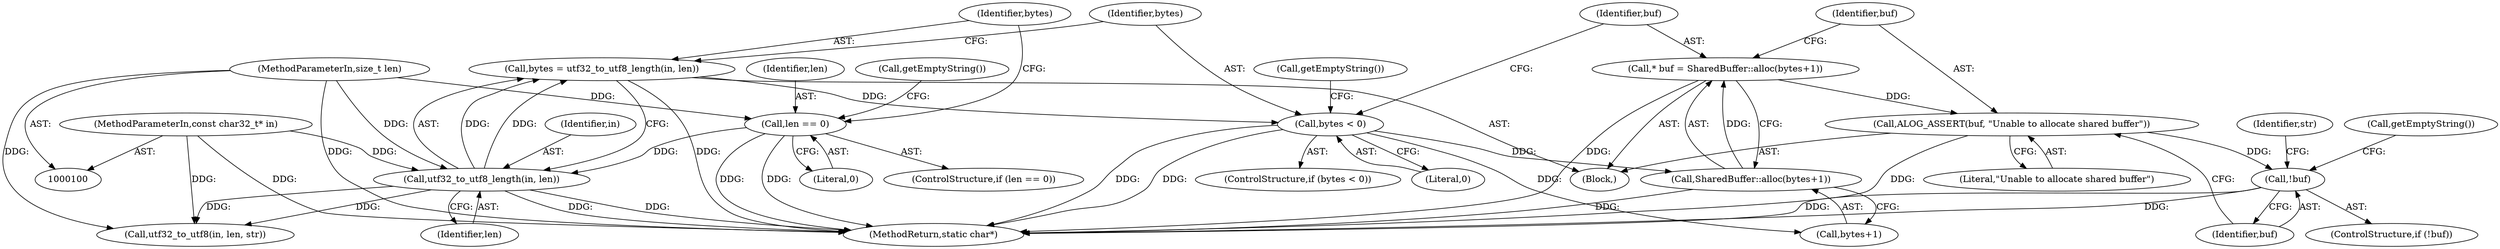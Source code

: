 digraph "1_Android_ecf5fd58a8f50362ce9e8d4245a33d56f29f142b_0@pointer" {
"1000131" [label="(Call,ALOG_ASSERT(buf, \"Unable to allocate shared buffer\"))"];
"1000125" [label="(Call,* buf = SharedBuffer::alloc(bytes+1))"];
"1000127" [label="(Call,SharedBuffer::alloc(bytes+1))"];
"1000118" [label="(Call,bytes < 0)"];
"1000112" [label="(Call,bytes = utf32_to_utf8_length(in, len))"];
"1000114" [label="(Call,utf32_to_utf8_length(in, len))"];
"1000101" [label="(MethodParameterIn,const char32_t* in)"];
"1000105" [label="(Call,len == 0)"];
"1000102" [label="(MethodParameterIn,size_t len)"];
"1000135" [label="(Call,!buf)"];
"1000139" [label="(Call,getEmptyString())"];
"1000126" [label="(Identifier,buf)"];
"1000128" [label="(Call,bytes+1)"];
"1000104" [label="(ControlStructure,if (len == 0))"];
"1000117" [label="(ControlStructure,if (bytes < 0))"];
"1000110" [label="(Call,getEmptyString())"];
"1000113" [label="(Identifier,bytes)"];
"1000120" [label="(Literal,0)"];
"1000142" [label="(Identifier,str)"];
"1000119" [label="(Identifier,bytes)"];
"1000118" [label="(Call,bytes < 0)"];
"1000136" [label="(Identifier,buf)"];
"1000101" [label="(MethodParameterIn,const char32_t* in)"];
"1000135" [label="(Call,!buf)"];
"1000146" [label="(Call,utf32_to_utf8(in, len, str))"];
"1000133" [label="(Literal,\"Unable to allocate shared buffer\")"];
"1000131" [label="(Call,ALOG_ASSERT(buf, \"Unable to allocate shared buffer\"))"];
"1000107" [label="(Literal,0)"];
"1000125" [label="(Call,* buf = SharedBuffer::alloc(bytes+1))"];
"1000127" [label="(Call,SharedBuffer::alloc(bytes+1))"];
"1000112" [label="(Call,bytes = utf32_to_utf8_length(in, len))"];
"1000103" [label="(Block,)"];
"1000106" [label="(Identifier,len)"];
"1000102" [label="(MethodParameterIn,size_t len)"];
"1000116" [label="(Identifier,len)"];
"1000115" [label="(Identifier,in)"];
"1000134" [label="(ControlStructure,if (!buf))"];
"1000132" [label="(Identifier,buf)"];
"1000152" [label="(MethodReturn,static char*)"];
"1000114" [label="(Call,utf32_to_utf8_length(in, len))"];
"1000105" [label="(Call,len == 0)"];
"1000123" [label="(Call,getEmptyString())"];
"1000131" -> "1000103"  [label="AST: "];
"1000131" -> "1000133"  [label="CFG: "];
"1000132" -> "1000131"  [label="AST: "];
"1000133" -> "1000131"  [label="AST: "];
"1000136" -> "1000131"  [label="CFG: "];
"1000131" -> "1000152"  [label="DDG: "];
"1000125" -> "1000131"  [label="DDG: "];
"1000131" -> "1000135"  [label="DDG: "];
"1000125" -> "1000103"  [label="AST: "];
"1000125" -> "1000127"  [label="CFG: "];
"1000126" -> "1000125"  [label="AST: "];
"1000127" -> "1000125"  [label="AST: "];
"1000132" -> "1000125"  [label="CFG: "];
"1000125" -> "1000152"  [label="DDG: "];
"1000127" -> "1000125"  [label="DDG: "];
"1000127" -> "1000128"  [label="CFG: "];
"1000128" -> "1000127"  [label="AST: "];
"1000127" -> "1000152"  [label="DDG: "];
"1000118" -> "1000127"  [label="DDG: "];
"1000118" -> "1000117"  [label="AST: "];
"1000118" -> "1000120"  [label="CFG: "];
"1000119" -> "1000118"  [label="AST: "];
"1000120" -> "1000118"  [label="AST: "];
"1000123" -> "1000118"  [label="CFG: "];
"1000126" -> "1000118"  [label="CFG: "];
"1000118" -> "1000152"  [label="DDG: "];
"1000118" -> "1000152"  [label="DDG: "];
"1000112" -> "1000118"  [label="DDG: "];
"1000118" -> "1000128"  [label="DDG: "];
"1000112" -> "1000103"  [label="AST: "];
"1000112" -> "1000114"  [label="CFG: "];
"1000113" -> "1000112"  [label="AST: "];
"1000114" -> "1000112"  [label="AST: "];
"1000119" -> "1000112"  [label="CFG: "];
"1000112" -> "1000152"  [label="DDG: "];
"1000114" -> "1000112"  [label="DDG: "];
"1000114" -> "1000112"  [label="DDG: "];
"1000114" -> "1000116"  [label="CFG: "];
"1000115" -> "1000114"  [label="AST: "];
"1000116" -> "1000114"  [label="AST: "];
"1000114" -> "1000152"  [label="DDG: "];
"1000114" -> "1000152"  [label="DDG: "];
"1000101" -> "1000114"  [label="DDG: "];
"1000105" -> "1000114"  [label="DDG: "];
"1000102" -> "1000114"  [label="DDG: "];
"1000114" -> "1000146"  [label="DDG: "];
"1000114" -> "1000146"  [label="DDG: "];
"1000101" -> "1000100"  [label="AST: "];
"1000101" -> "1000152"  [label="DDG: "];
"1000101" -> "1000146"  [label="DDG: "];
"1000105" -> "1000104"  [label="AST: "];
"1000105" -> "1000107"  [label="CFG: "];
"1000106" -> "1000105"  [label="AST: "];
"1000107" -> "1000105"  [label="AST: "];
"1000110" -> "1000105"  [label="CFG: "];
"1000113" -> "1000105"  [label="CFG: "];
"1000105" -> "1000152"  [label="DDG: "];
"1000105" -> "1000152"  [label="DDG: "];
"1000102" -> "1000105"  [label="DDG: "];
"1000102" -> "1000100"  [label="AST: "];
"1000102" -> "1000152"  [label="DDG: "];
"1000102" -> "1000146"  [label="DDG: "];
"1000135" -> "1000134"  [label="AST: "];
"1000135" -> "1000136"  [label="CFG: "];
"1000136" -> "1000135"  [label="AST: "];
"1000139" -> "1000135"  [label="CFG: "];
"1000142" -> "1000135"  [label="CFG: "];
"1000135" -> "1000152"  [label="DDG: "];
"1000135" -> "1000152"  [label="DDG: "];
}
